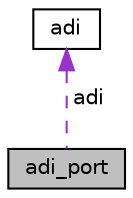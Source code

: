 digraph "adi_port"
{
 // LATEX_PDF_SIZE
  edge [fontname="Helvetica",fontsize="10",labelfontname="Helvetica",labelfontsize="10"];
  node [fontname="Helvetica",fontsize="10",shape=record];
  Node1 [label="adi_port",height=0.2,width=0.4,color="black", fillcolor="grey75", style="filled", fontcolor="black",tooltip=" "];
  Node2 -> Node1 [dir="back",color="darkorchid3",fontsize="10",style="dashed",label=" adi" ,fontname="Helvetica"];
  Node2 [label="adi",height=0.2,width=0.4,color="black", fillcolor="white", style="filled",URL="$structadi.html",tooltip=" "];
}
